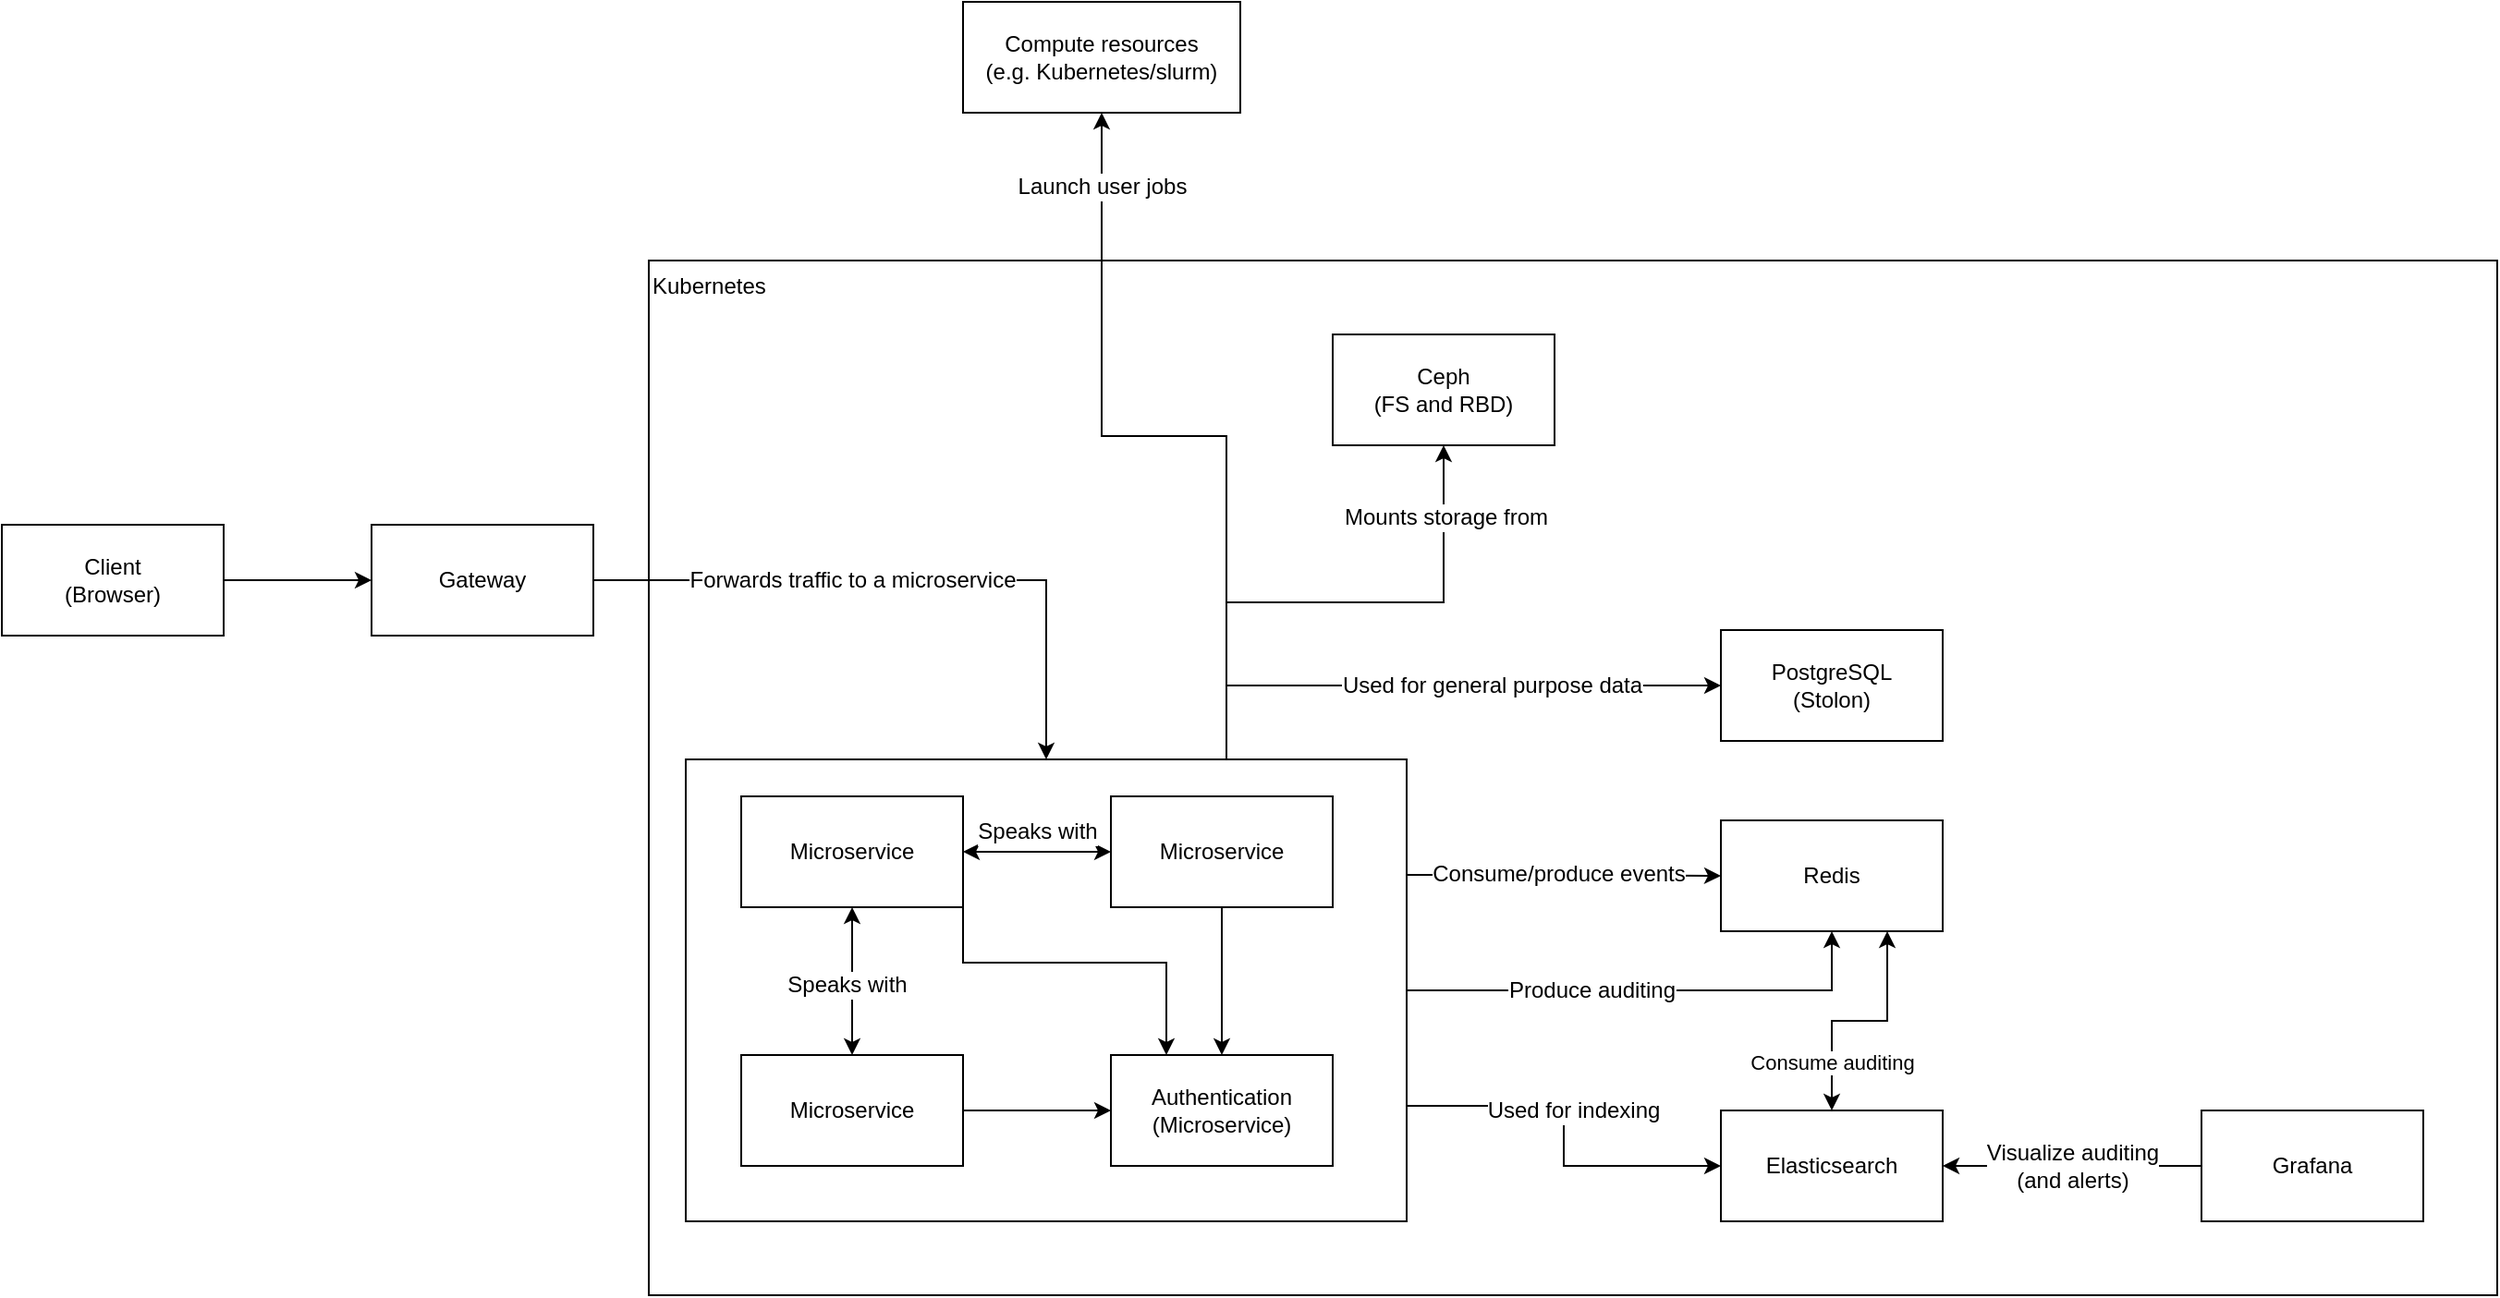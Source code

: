 <mxfile version="10.8.9" type="device"><diagram id="E9myCoAyo5ofYHgkvEHH" name="Page-1"><mxGraphModel dx="2486" dy="1422" grid="1" gridSize="10" guides="1" tooltips="1" connect="1" arrows="1" fold="1" page="1" pageScale="1" pageWidth="1654" pageHeight="1169" math="0" shadow="0"><root><mxCell id="0"/><mxCell id="1" parent="0"/><mxCell id="QfCBagVYPjtMqaD8qSRz-14" value="&lt;div align=&quot;center&quot;&gt;Kubernetes&lt;/div&gt;" style="rounded=0;whiteSpace=wrap;html=1;verticalAlign=top;align=left;" vertex="1" parent="1"><mxGeometry x="490" y="240" width="1000" height="560" as="geometry"/></mxCell><mxCell id="QfCBagVYPjtMqaD8qSRz-3" value="" style="edgeStyle=orthogonalEdgeStyle;rounded=0;orthogonalLoop=1;jettySize=auto;html=1;" edge="1" parent="1" source="QfCBagVYPjtMqaD8qSRz-1" target="QfCBagVYPjtMqaD8qSRz-2"><mxGeometry relative="1" as="geometry"/></mxCell><mxCell id="QfCBagVYPjtMqaD8qSRz-1" value="&lt;div&gt;Client&lt;/div&gt;&lt;div&gt;(Browser)&lt;br&gt;&lt;/div&gt;" style="rounded=0;whiteSpace=wrap;html=1;" vertex="1" parent="1"><mxGeometry x="140" y="383" width="120" height="60" as="geometry"/></mxCell><mxCell id="QfCBagVYPjtMqaD8qSRz-7" value="" style="edgeStyle=orthogonalEdgeStyle;rounded=0;orthogonalLoop=1;jettySize=auto;html=1;entryX=0.5;entryY=0;entryDx=0;entryDy=0;" edge="1" parent="1" source="QfCBagVYPjtMqaD8qSRz-2" target="QfCBagVYPjtMqaD8qSRz-15"><mxGeometry relative="1" as="geometry"/></mxCell><mxCell id="QfCBagVYPjtMqaD8qSRz-17" value="Forwards traffic to a microservice" style="text;html=1;resizable=0;points=[];align=center;verticalAlign=middle;labelBackgroundColor=#ffffff;" vertex="1" connectable="0" parent="QfCBagVYPjtMqaD8qSRz-7"><mxGeometry x="-0.502" relative="1" as="geometry"><mxPoint x="55" as="offset"/></mxGeometry></mxCell><mxCell id="QfCBagVYPjtMqaD8qSRz-2" value="&lt;div&gt;Gateway&lt;/div&gt;" style="rounded=0;whiteSpace=wrap;html=1;" vertex="1" parent="1"><mxGeometry x="340" y="383" width="120" height="60" as="geometry"/></mxCell><mxCell id="QfCBagVYPjtMqaD8qSRz-23" style="edgeStyle=orthogonalEdgeStyle;rounded=0;orthogonalLoop=1;jettySize=auto;html=1;exitX=1;exitY=0.25;exitDx=0;exitDy=0;entryX=0;entryY=0.5;entryDx=0;entryDy=0;startArrow=none;startFill=0;" edge="1" parent="1" source="QfCBagVYPjtMqaD8qSRz-15" target="QfCBagVYPjtMqaD8qSRz-22"><mxGeometry relative="1" as="geometry"/></mxCell><mxCell id="QfCBagVYPjtMqaD8qSRz-24" value="Consume/produce events" style="text;html=1;resizable=0;points=[];align=center;verticalAlign=middle;labelBackgroundColor=#ffffff;" vertex="1" connectable="0" parent="QfCBagVYPjtMqaD8qSRz-23"><mxGeometry x="-0.306" relative="1" as="geometry"><mxPoint x="23" y="-1" as="offset"/></mxGeometry></mxCell><mxCell id="QfCBagVYPjtMqaD8qSRz-25" style="edgeStyle=orthogonalEdgeStyle;rounded=0;orthogonalLoop=1;jettySize=auto;html=1;exitX=1;exitY=0.5;exitDx=0;exitDy=0;entryX=0.5;entryY=1;entryDx=0;entryDy=0;startArrow=none;startFill=0;" edge="1" parent="1" source="QfCBagVYPjtMqaD8qSRz-15" target="QfCBagVYPjtMqaD8qSRz-22"><mxGeometry relative="1" as="geometry"/></mxCell><mxCell id="QfCBagVYPjtMqaD8qSRz-26" value="Produce auditing" style="text;html=1;resizable=0;points=[];align=center;verticalAlign=middle;labelBackgroundColor=#ffffff;" vertex="1" connectable="0" parent="QfCBagVYPjtMqaD8qSRz-25"><mxGeometry x="-0.473" relative="1" as="geometry"><mxPoint x="31" as="offset"/></mxGeometry></mxCell><mxCell id="QfCBagVYPjtMqaD8qSRz-29" style="edgeStyle=orthogonalEdgeStyle;rounded=0;orthogonalLoop=1;jettySize=auto;html=1;exitX=1;exitY=0.75;exitDx=0;exitDy=0;entryX=0;entryY=0.5;entryDx=0;entryDy=0;startArrow=none;startFill=0;" edge="1" parent="1" source="QfCBagVYPjtMqaD8qSRz-15" target="QfCBagVYPjtMqaD8qSRz-27"><mxGeometry relative="1" as="geometry"/></mxCell><mxCell id="QfCBagVYPjtMqaD8qSRz-30" value="Used for indexing" style="text;html=1;resizable=0;points=[];align=center;verticalAlign=middle;labelBackgroundColor=#ffffff;" vertex="1" connectable="0" parent="QfCBagVYPjtMqaD8qSRz-29"><mxGeometry x="-0.554" relative="1" as="geometry"><mxPoint x="45" y="2" as="offset"/></mxGeometry></mxCell><mxCell id="QfCBagVYPjtMqaD8qSRz-35" style="edgeStyle=orthogonalEdgeStyle;rounded=0;orthogonalLoop=1;jettySize=auto;html=1;exitX=0.75;exitY=0;exitDx=0;exitDy=0;entryX=0;entryY=0.5;entryDx=0;entryDy=0;startArrow=none;startFill=0;" edge="1" parent="1" source="QfCBagVYPjtMqaD8qSRz-15" target="QfCBagVYPjtMqaD8qSRz-34"><mxGeometry relative="1" as="geometry"/></mxCell><mxCell id="QfCBagVYPjtMqaD8qSRz-36" value="Used for general purpose data" style="text;html=1;resizable=0;points=[];align=center;verticalAlign=middle;labelBackgroundColor=#ffffff;" vertex="1" connectable="0" parent="QfCBagVYPjtMqaD8qSRz-35"><mxGeometry x="-0.274" relative="1" as="geometry"><mxPoint x="72" as="offset"/></mxGeometry></mxCell><mxCell id="QfCBagVYPjtMqaD8qSRz-39" style="edgeStyle=orthogonalEdgeStyle;rounded=0;orthogonalLoop=1;jettySize=auto;html=1;exitX=0.75;exitY=0;exitDx=0;exitDy=0;entryX=0.5;entryY=1;entryDx=0;entryDy=0;startArrow=none;startFill=0;" edge="1" parent="1" source="QfCBagVYPjtMqaD8qSRz-15" target="QfCBagVYPjtMqaD8qSRz-38"><mxGeometry relative="1" as="geometry"/></mxCell><mxCell id="QfCBagVYPjtMqaD8qSRz-42" value="Launch user jobs" style="text;html=1;resizable=0;points=[];align=center;verticalAlign=middle;labelBackgroundColor=#ffffff;" vertex="1" connectable="0" parent="QfCBagVYPjtMqaD8qSRz-39"><mxGeometry x="0.708" relative="1" as="geometry"><mxPoint y="-21" as="offset"/></mxGeometry></mxCell><mxCell id="QfCBagVYPjtMqaD8qSRz-40" style="edgeStyle=orthogonalEdgeStyle;rounded=0;orthogonalLoop=1;jettySize=auto;html=1;exitX=0.75;exitY=0;exitDx=0;exitDy=0;entryX=0.5;entryY=1;entryDx=0;entryDy=0;startArrow=none;startFill=0;" edge="1" parent="1" source="QfCBagVYPjtMqaD8qSRz-15" target="QfCBagVYPjtMqaD8qSRz-37"><mxGeometry relative="1" as="geometry"/></mxCell><mxCell id="QfCBagVYPjtMqaD8qSRz-41" value="Mounts storage from" style="text;html=1;resizable=0;points=[];align=center;verticalAlign=middle;labelBackgroundColor=#ffffff;" vertex="1" connectable="0" parent="QfCBagVYPjtMqaD8qSRz-40"><mxGeometry x="0.727" y="-1" relative="1" as="geometry"><mxPoint as="offset"/></mxGeometry></mxCell><mxCell id="QfCBagVYPjtMqaD8qSRz-15" value="" style="rounded=0;whiteSpace=wrap;html=1;align=left;" vertex="1" parent="1"><mxGeometry x="510" y="510" width="390" height="250" as="geometry"/></mxCell><mxCell id="QfCBagVYPjtMqaD8qSRz-9" value="" style="edgeStyle=orthogonalEdgeStyle;rounded=0;orthogonalLoop=1;jettySize=auto;html=1;startArrow=classic;startFill=1;" edge="1" parent="1" source="QfCBagVYPjtMqaD8qSRz-6" target="QfCBagVYPjtMqaD8qSRz-8"><mxGeometry relative="1" as="geometry"/></mxCell><mxCell id="QfCBagVYPjtMqaD8qSRz-12" value="Speaks with" style="text;html=1;resizable=0;points=[];align=center;verticalAlign=middle;labelBackgroundColor=#ffffff;" vertex="1" connectable="0" parent="QfCBagVYPjtMqaD8qSRz-9"><mxGeometry x="0.05" y="-3" relative="1" as="geometry"><mxPoint as="offset"/></mxGeometry></mxCell><mxCell id="QfCBagVYPjtMqaD8qSRz-11" value="" style="edgeStyle=orthogonalEdgeStyle;rounded=0;orthogonalLoop=1;jettySize=auto;html=1;startArrow=classic;startFill=1;" edge="1" parent="1" source="QfCBagVYPjtMqaD8qSRz-6" target="QfCBagVYPjtMqaD8qSRz-10"><mxGeometry relative="1" as="geometry"/></mxCell><mxCell id="QfCBagVYPjtMqaD8qSRz-13" value="Speaks with" style="text;html=1;resizable=0;points=[];align=center;verticalAlign=middle;labelBackgroundColor=#ffffff;" vertex="1" connectable="0" parent="QfCBagVYPjtMqaD8qSRz-11"><mxGeometry x="-0.15" y="-1" relative="1" as="geometry"><mxPoint x="6" y="-12" as="offset"/></mxGeometry></mxCell><mxCell id="QfCBagVYPjtMqaD8qSRz-21" style="edgeStyle=orthogonalEdgeStyle;rounded=0;orthogonalLoop=1;jettySize=auto;html=1;exitX=1;exitY=0.75;exitDx=0;exitDy=0;entryX=0.25;entryY=0;entryDx=0;entryDy=0;startArrow=none;startFill=0;" edge="1" parent="1" source="QfCBagVYPjtMqaD8qSRz-6" target="QfCBagVYPjtMqaD8qSRz-18"><mxGeometry relative="1" as="geometry"><Array as="points"><mxPoint x="660" y="620"/><mxPoint x="770" y="620"/></Array></mxGeometry></mxCell><mxCell id="QfCBagVYPjtMqaD8qSRz-6" value="Microservice" style="rounded=0;whiteSpace=wrap;html=1;" vertex="1" parent="1"><mxGeometry x="540" y="530" width="120" height="60" as="geometry"/></mxCell><mxCell id="QfCBagVYPjtMqaD8qSRz-19" value="" style="edgeStyle=orthogonalEdgeStyle;rounded=0;orthogonalLoop=1;jettySize=auto;html=1;startArrow=none;startFill=0;" edge="1" parent="1" source="QfCBagVYPjtMqaD8qSRz-10" target="QfCBagVYPjtMqaD8qSRz-18"><mxGeometry relative="1" as="geometry"/></mxCell><mxCell id="QfCBagVYPjtMqaD8qSRz-10" value="Microservice" style="rounded=0;whiteSpace=wrap;html=1;" vertex="1" parent="1"><mxGeometry x="740" y="530" width="120" height="60" as="geometry"/></mxCell><mxCell id="QfCBagVYPjtMqaD8qSRz-18" value="&lt;div&gt;Authentication&lt;br&gt;&lt;/div&gt;&lt;div&gt;(Microservice)&lt;br&gt;&lt;/div&gt;" style="rounded=0;whiteSpace=wrap;html=1;" vertex="1" parent="1"><mxGeometry x="740" y="670" width="120" height="60" as="geometry"/></mxCell><mxCell id="QfCBagVYPjtMqaD8qSRz-20" style="edgeStyle=orthogonalEdgeStyle;rounded=0;orthogonalLoop=1;jettySize=auto;html=1;exitX=1;exitY=0.5;exitDx=0;exitDy=0;entryX=0;entryY=0.5;entryDx=0;entryDy=0;startArrow=none;startFill=0;" edge="1" parent="1" source="QfCBagVYPjtMqaD8qSRz-8" target="QfCBagVYPjtMqaD8qSRz-18"><mxGeometry relative="1" as="geometry"/></mxCell><mxCell id="QfCBagVYPjtMqaD8qSRz-8" value="Microservice" style="rounded=0;whiteSpace=wrap;html=1;" vertex="1" parent="1"><mxGeometry x="540" y="670" width="120" height="60" as="geometry"/></mxCell><mxCell id="QfCBagVYPjtMqaD8qSRz-28" value="Consume auditing" style="edgeStyle=orthogonalEdgeStyle;rounded=0;orthogonalLoop=1;jettySize=auto;html=1;startArrow=classic;startFill=1;exitX=0.75;exitY=1;exitDx=0;exitDy=0;" edge="1" parent="1" source="QfCBagVYPjtMqaD8qSRz-22" target="QfCBagVYPjtMqaD8qSRz-27"><mxGeometry x="0.592" relative="1" as="geometry"><mxPoint as="offset"/></mxGeometry></mxCell><mxCell id="QfCBagVYPjtMqaD8qSRz-22" value="&lt;div align=&quot;center&quot;&gt;Redis&lt;/div&gt;" style="rounded=0;whiteSpace=wrap;html=1;align=center;" vertex="1" parent="1"><mxGeometry x="1070" y="543" width="120" height="60" as="geometry"/></mxCell><mxCell id="QfCBagVYPjtMqaD8qSRz-27" value="Elasticsearch" style="rounded=0;whiteSpace=wrap;html=1;align=center;" vertex="1" parent="1"><mxGeometry x="1070" y="700" width="120" height="60" as="geometry"/></mxCell><mxCell id="QfCBagVYPjtMqaD8qSRz-32" style="edgeStyle=orthogonalEdgeStyle;rounded=0;orthogonalLoop=1;jettySize=auto;html=1;exitX=0;exitY=0.5;exitDx=0;exitDy=0;entryX=1;entryY=0.5;entryDx=0;entryDy=0;startArrow=none;startFill=0;" edge="1" parent="1" source="QfCBagVYPjtMqaD8qSRz-31" target="QfCBagVYPjtMqaD8qSRz-27"><mxGeometry relative="1" as="geometry"/></mxCell><mxCell id="QfCBagVYPjtMqaD8qSRz-33" value="&lt;div&gt;Visualize auditing&lt;/div&gt;&lt;div&gt;(and alerts)&lt;br&gt;&lt;/div&gt;" style="text;html=1;resizable=0;points=[];align=center;verticalAlign=middle;labelBackgroundColor=#ffffff;" vertex="1" connectable="0" parent="QfCBagVYPjtMqaD8qSRz-32"><mxGeometry x="-0.255" y="1" relative="1" as="geometry"><mxPoint x="-18" y="-1" as="offset"/></mxGeometry></mxCell><mxCell id="QfCBagVYPjtMqaD8qSRz-31" value="Grafana" style="rounded=0;whiteSpace=wrap;html=1;align=center;" vertex="1" parent="1"><mxGeometry x="1330" y="700" width="120" height="60" as="geometry"/></mxCell><mxCell id="QfCBagVYPjtMqaD8qSRz-34" value="&lt;div&gt;PostgreSQL&lt;/div&gt;&lt;div&gt;(Stolon)&lt;br&gt;&lt;/div&gt;" style="rounded=0;whiteSpace=wrap;html=1;align=center;" vertex="1" parent="1"><mxGeometry x="1070" y="440" width="120" height="60" as="geometry"/></mxCell><mxCell id="QfCBagVYPjtMqaD8qSRz-37" value="&lt;div&gt;Ceph&lt;/div&gt;&lt;div&gt;(FS and RBD)&lt;br&gt;&lt;/div&gt;" style="rounded=0;whiteSpace=wrap;html=1;align=center;" vertex="1" parent="1"><mxGeometry x="860" y="280" width="120" height="60" as="geometry"/></mxCell><mxCell id="QfCBagVYPjtMqaD8qSRz-38" value="&lt;div&gt;Compute resources&lt;/div&gt;&lt;div&gt;(e.g. Kubernetes/slurm)&lt;br&gt;&lt;/div&gt;" style="rounded=0;whiteSpace=wrap;html=1;align=center;" vertex="1" parent="1"><mxGeometry x="660" y="100" width="150" height="60" as="geometry"/></mxCell></root></mxGraphModel></diagram></mxfile>